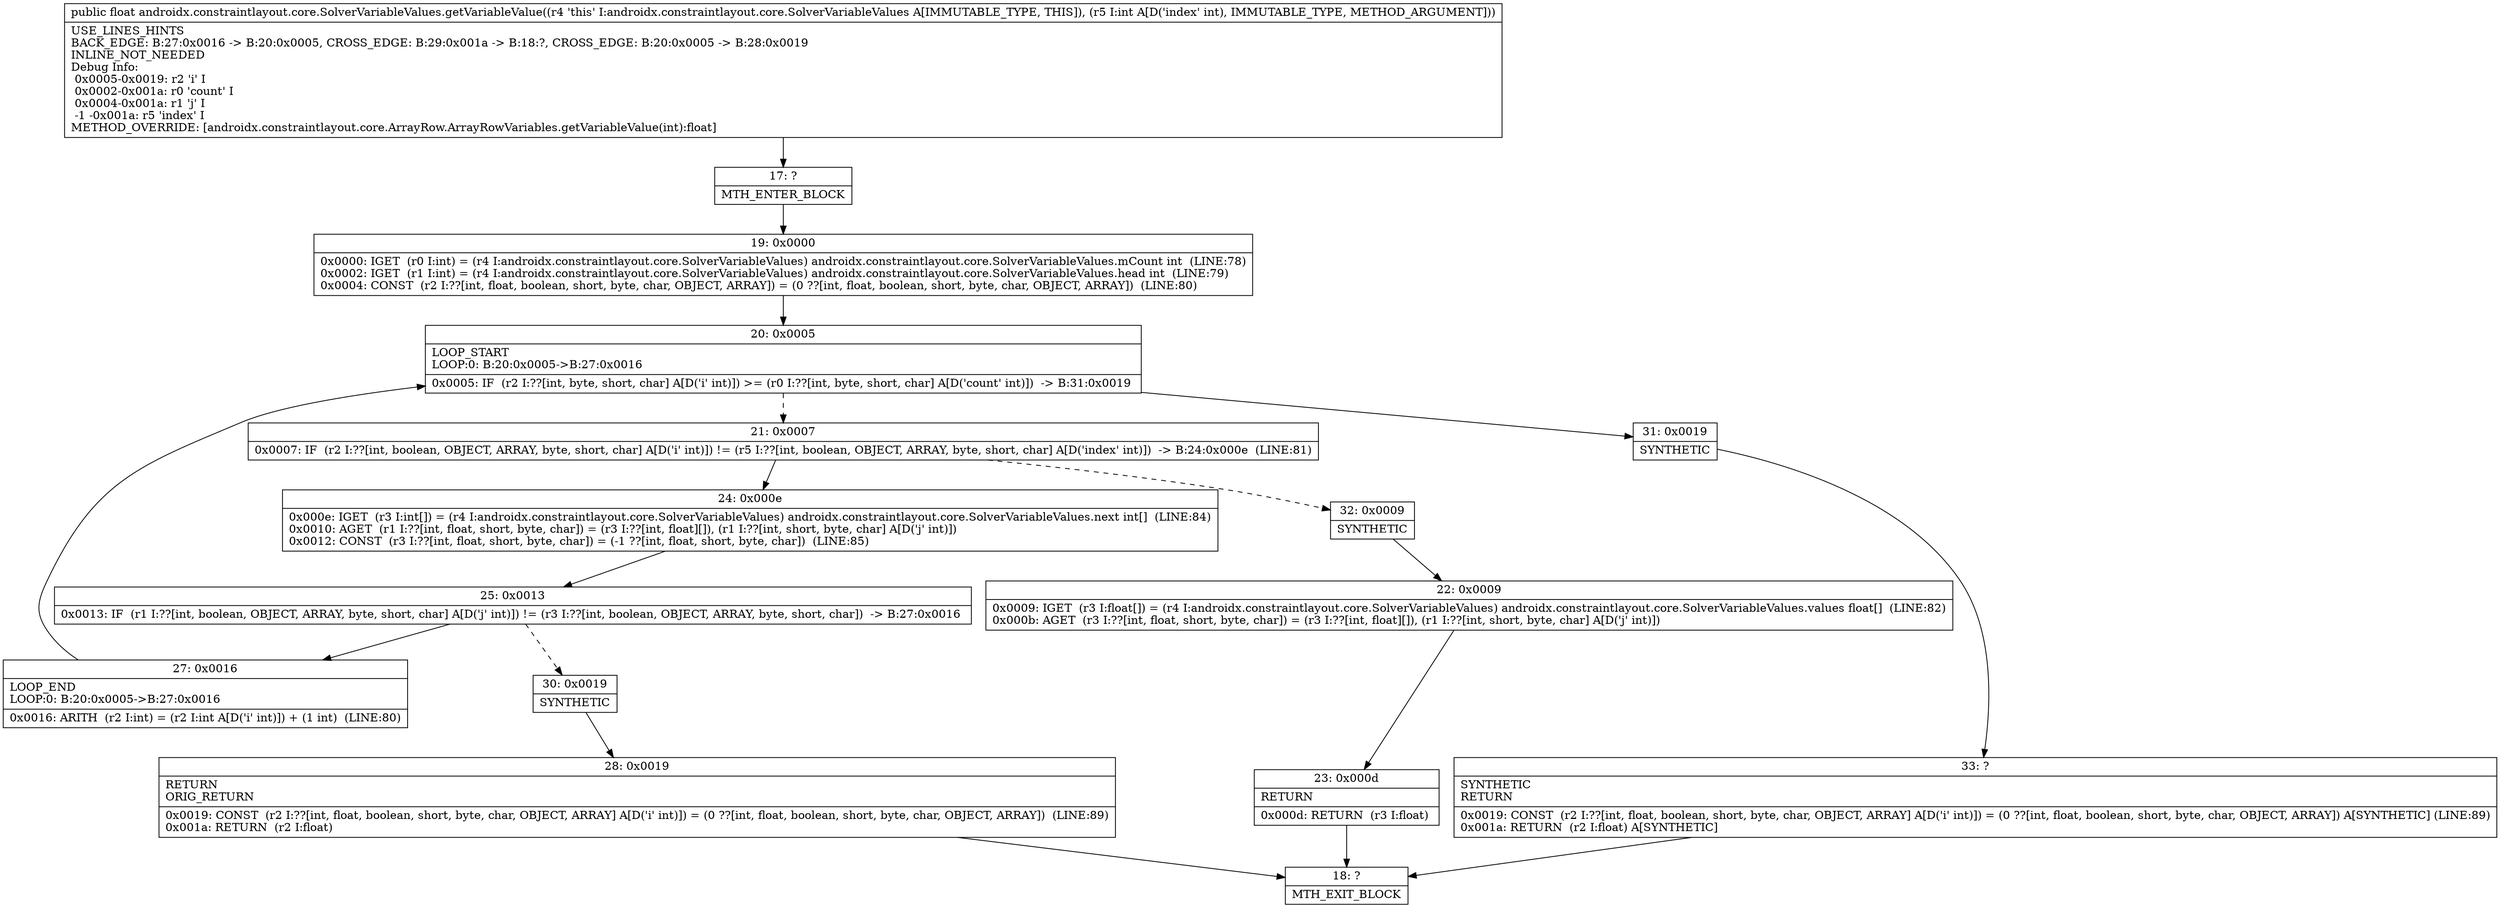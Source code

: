 digraph "CFG forandroidx.constraintlayout.core.SolverVariableValues.getVariableValue(I)F" {
Node_17 [shape=record,label="{17\:\ ?|MTH_ENTER_BLOCK\l}"];
Node_19 [shape=record,label="{19\:\ 0x0000|0x0000: IGET  (r0 I:int) = (r4 I:androidx.constraintlayout.core.SolverVariableValues) androidx.constraintlayout.core.SolverVariableValues.mCount int  (LINE:78)\l0x0002: IGET  (r1 I:int) = (r4 I:androidx.constraintlayout.core.SolverVariableValues) androidx.constraintlayout.core.SolverVariableValues.head int  (LINE:79)\l0x0004: CONST  (r2 I:??[int, float, boolean, short, byte, char, OBJECT, ARRAY]) = (0 ??[int, float, boolean, short, byte, char, OBJECT, ARRAY])  (LINE:80)\l}"];
Node_20 [shape=record,label="{20\:\ 0x0005|LOOP_START\lLOOP:0: B:20:0x0005\-\>B:27:0x0016\l|0x0005: IF  (r2 I:??[int, byte, short, char] A[D('i' int)]) \>= (r0 I:??[int, byte, short, char] A[D('count' int)])  \-\> B:31:0x0019 \l}"];
Node_21 [shape=record,label="{21\:\ 0x0007|0x0007: IF  (r2 I:??[int, boolean, OBJECT, ARRAY, byte, short, char] A[D('i' int)]) != (r5 I:??[int, boolean, OBJECT, ARRAY, byte, short, char] A[D('index' int)])  \-\> B:24:0x000e  (LINE:81)\l}"];
Node_24 [shape=record,label="{24\:\ 0x000e|0x000e: IGET  (r3 I:int[]) = (r4 I:androidx.constraintlayout.core.SolverVariableValues) androidx.constraintlayout.core.SolverVariableValues.next int[]  (LINE:84)\l0x0010: AGET  (r1 I:??[int, float, short, byte, char]) = (r3 I:??[int, float][]), (r1 I:??[int, short, byte, char] A[D('j' int)]) \l0x0012: CONST  (r3 I:??[int, float, short, byte, char]) = (\-1 ??[int, float, short, byte, char])  (LINE:85)\l}"];
Node_25 [shape=record,label="{25\:\ 0x0013|0x0013: IF  (r1 I:??[int, boolean, OBJECT, ARRAY, byte, short, char] A[D('j' int)]) != (r3 I:??[int, boolean, OBJECT, ARRAY, byte, short, char])  \-\> B:27:0x0016 \l}"];
Node_27 [shape=record,label="{27\:\ 0x0016|LOOP_END\lLOOP:0: B:20:0x0005\-\>B:27:0x0016\l|0x0016: ARITH  (r2 I:int) = (r2 I:int A[D('i' int)]) + (1 int)  (LINE:80)\l}"];
Node_30 [shape=record,label="{30\:\ 0x0019|SYNTHETIC\l}"];
Node_28 [shape=record,label="{28\:\ 0x0019|RETURN\lORIG_RETURN\l|0x0019: CONST  (r2 I:??[int, float, boolean, short, byte, char, OBJECT, ARRAY] A[D('i' int)]) = (0 ??[int, float, boolean, short, byte, char, OBJECT, ARRAY])  (LINE:89)\l0x001a: RETURN  (r2 I:float) \l}"];
Node_18 [shape=record,label="{18\:\ ?|MTH_EXIT_BLOCK\l}"];
Node_32 [shape=record,label="{32\:\ 0x0009|SYNTHETIC\l}"];
Node_22 [shape=record,label="{22\:\ 0x0009|0x0009: IGET  (r3 I:float[]) = (r4 I:androidx.constraintlayout.core.SolverVariableValues) androidx.constraintlayout.core.SolverVariableValues.values float[]  (LINE:82)\l0x000b: AGET  (r3 I:??[int, float, short, byte, char]) = (r3 I:??[int, float][]), (r1 I:??[int, short, byte, char] A[D('j' int)]) \l}"];
Node_23 [shape=record,label="{23\:\ 0x000d|RETURN\l|0x000d: RETURN  (r3 I:float) \l}"];
Node_31 [shape=record,label="{31\:\ 0x0019|SYNTHETIC\l}"];
Node_33 [shape=record,label="{33\:\ ?|SYNTHETIC\lRETURN\l|0x0019: CONST  (r2 I:??[int, float, boolean, short, byte, char, OBJECT, ARRAY] A[D('i' int)]) = (0 ??[int, float, boolean, short, byte, char, OBJECT, ARRAY]) A[SYNTHETIC] (LINE:89)\l0x001a: RETURN  (r2 I:float) A[SYNTHETIC]\l}"];
MethodNode[shape=record,label="{public float androidx.constraintlayout.core.SolverVariableValues.getVariableValue((r4 'this' I:androidx.constraintlayout.core.SolverVariableValues A[IMMUTABLE_TYPE, THIS]), (r5 I:int A[D('index' int), IMMUTABLE_TYPE, METHOD_ARGUMENT]))  | USE_LINES_HINTS\lBACK_EDGE: B:27:0x0016 \-\> B:20:0x0005, CROSS_EDGE: B:29:0x001a \-\> B:18:?, CROSS_EDGE: B:20:0x0005 \-\> B:28:0x0019\lINLINE_NOT_NEEDED\lDebug Info:\l  0x0005\-0x0019: r2 'i' I\l  0x0002\-0x001a: r0 'count' I\l  0x0004\-0x001a: r1 'j' I\l  \-1 \-0x001a: r5 'index' I\lMETHOD_OVERRIDE: [androidx.constraintlayout.core.ArrayRow.ArrayRowVariables.getVariableValue(int):float]\l}"];
MethodNode -> Node_17;Node_17 -> Node_19;
Node_19 -> Node_20;
Node_20 -> Node_21[style=dashed];
Node_20 -> Node_31;
Node_21 -> Node_24;
Node_21 -> Node_32[style=dashed];
Node_24 -> Node_25;
Node_25 -> Node_27;
Node_25 -> Node_30[style=dashed];
Node_27 -> Node_20;
Node_30 -> Node_28;
Node_28 -> Node_18;
Node_32 -> Node_22;
Node_22 -> Node_23;
Node_23 -> Node_18;
Node_31 -> Node_33;
Node_33 -> Node_18;
}


